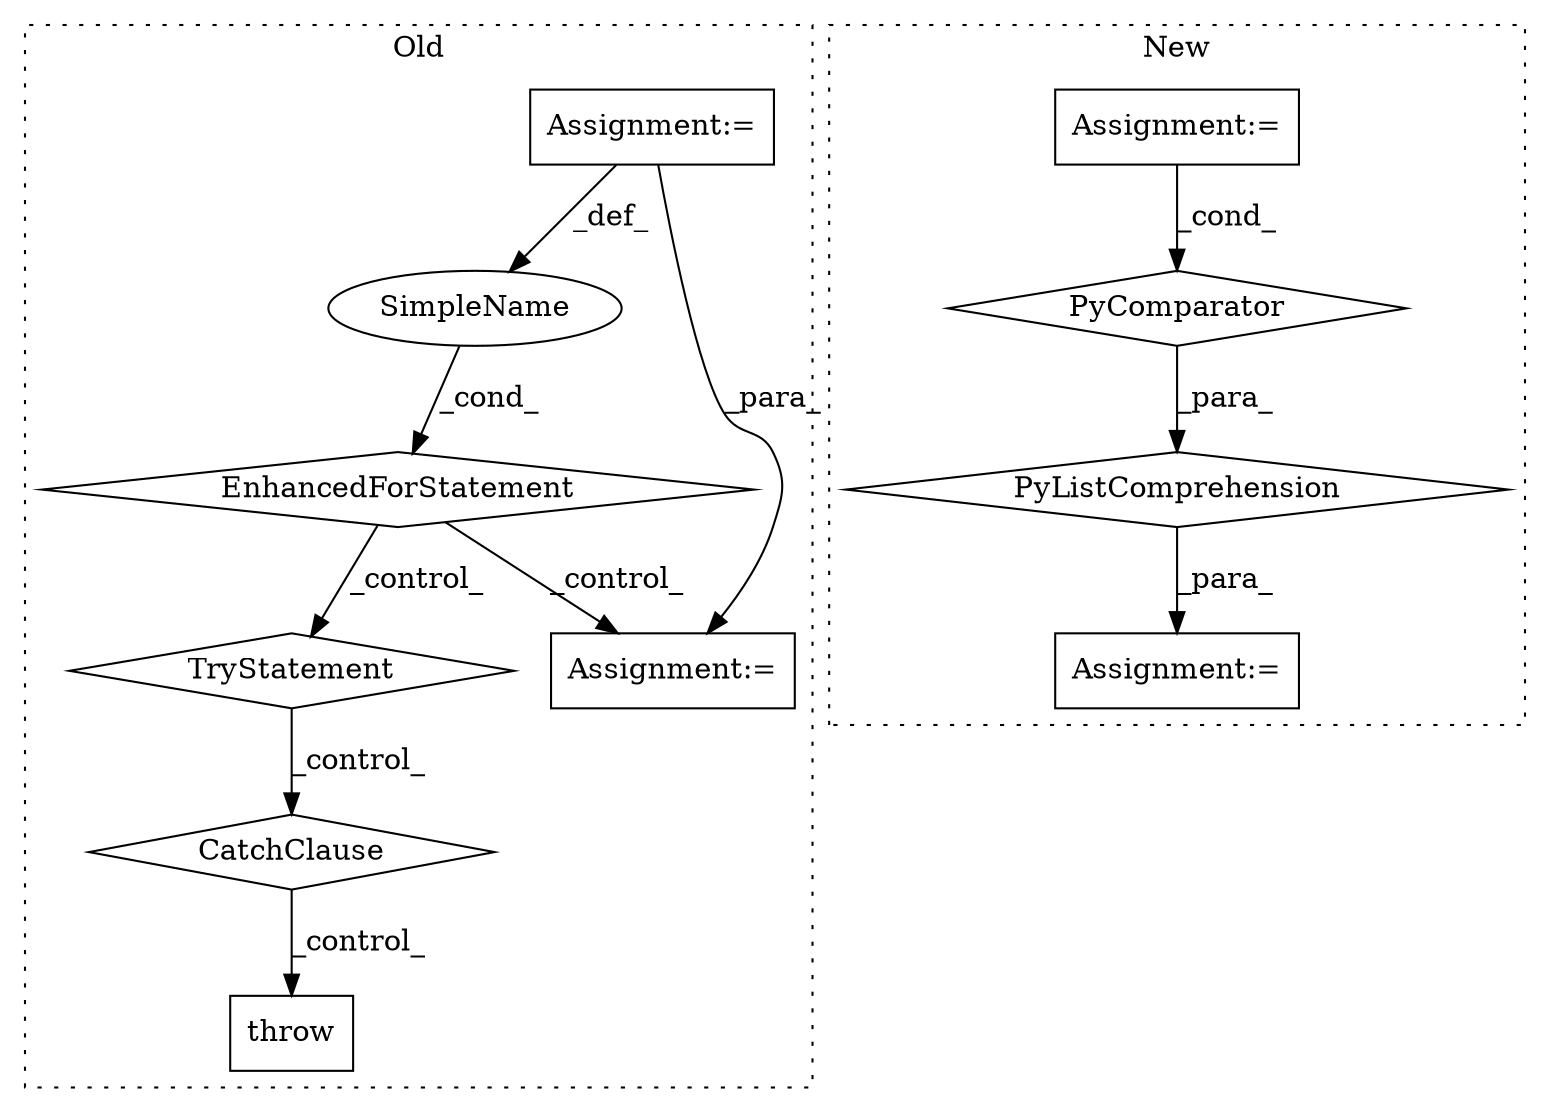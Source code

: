 digraph G {
subgraph cluster0 {
1 [label="throw" a="53" s="7397" l="6" shape="box"];
6 [label="Assignment:=" a="7" s="6499,6586" l="57,2" shape="box"];
7 [label="EnhancedForStatement" a="70" s="6499,6586" l="57,2" shape="diamond"];
8 [label="CatchClause" a="12" s="6999,7037" l="15,2" shape="diamond"];
9 [label="SimpleName" a="42" s="6560" l="1" shape="ellipse"];
10 [label="TryStatement" a="54" s="6843" l="4" shape="diamond"];
11 [label="Assignment:=" a="7" s="6673" l="1" shape="box"];
label = "Old";
style="dotted";
}
subgraph cluster1 {
2 [label="PyListComprehension" a="109" s="7108" l="149" shape="diamond"];
3 [label="PyComparator" a="113" s="7198" l="51" shape="diamond"];
4 [label="Assignment:=" a="7" s="7198" l="51" shape="box"];
5 [label="Assignment:=" a="7" s="8067,8182" l="75,2" shape="box"];
label = "New";
style="dotted";
}
2 -> 5 [label="_para_"];
3 -> 2 [label="_para_"];
4 -> 3 [label="_cond_"];
6 -> 11 [label="_para_"];
6 -> 9 [label="_def_"];
7 -> 10 [label="_control_"];
7 -> 11 [label="_control_"];
8 -> 1 [label="_control_"];
9 -> 7 [label="_cond_"];
10 -> 8 [label="_control_"];
}